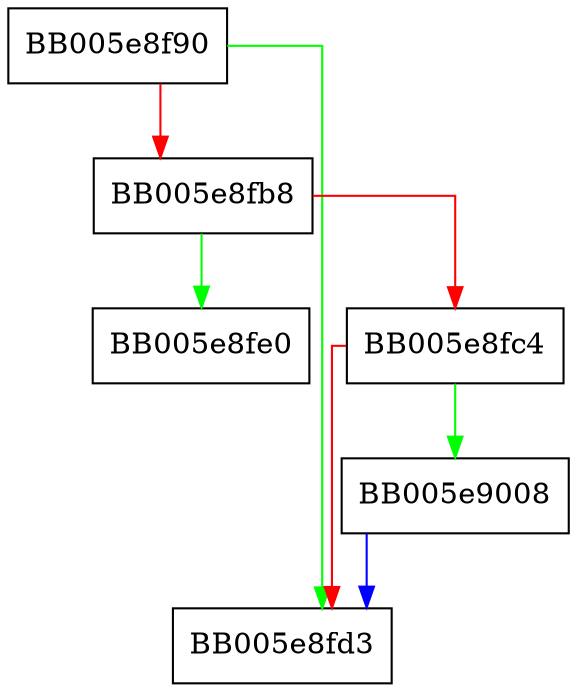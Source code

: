 digraph OSSL_LIB_CTX_new_from_dispatch {
  node [shape="box"];
  graph [splines=ortho];
  BB005e8f90 -> BB005e8fd3 [color="green"];
  BB005e8f90 -> BB005e8fb8 [color="red"];
  BB005e8fb8 -> BB005e8fe0 [color="green"];
  BB005e8fb8 -> BB005e8fc4 [color="red"];
  BB005e8fc4 -> BB005e9008 [color="green"];
  BB005e8fc4 -> BB005e8fd3 [color="red"];
  BB005e9008 -> BB005e8fd3 [color="blue"];
}